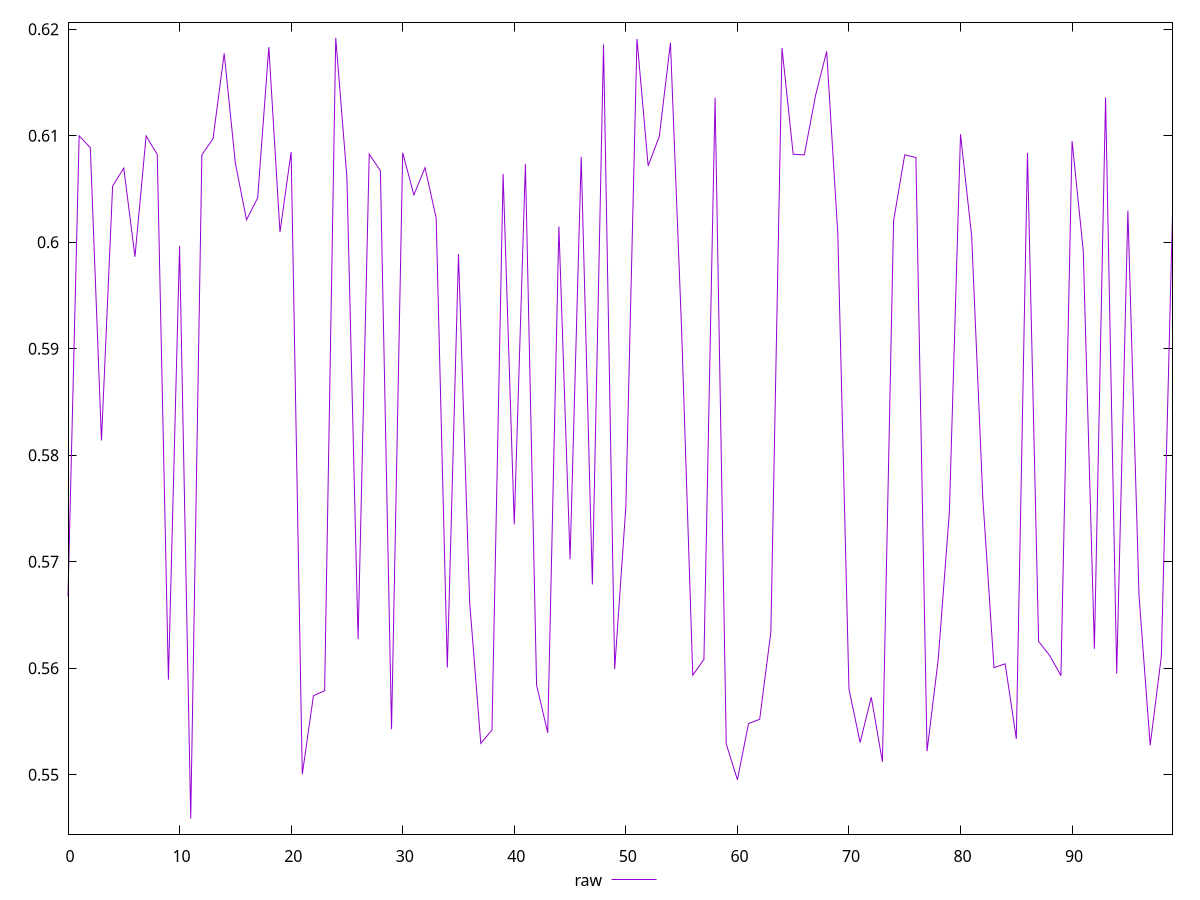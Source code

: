 reset

$raw <<EOF
0 0.5667406939330587
1 0.6099957874054265
2 0.6088870022356391
3 0.581390069710793
4 0.605277588817803
5 0.6069650655226688
6 0.5986407970443358
7 0.6099831946033807
8 0.6082433301216965
9 0.5589240015442692
10 0.5996576179074522
11 0.54588177941941
12 0.6082092889060362
13 0.6097363665769511
14 0.6177329522031338
15 0.6074341402031941
16 0.6021078707221293
17 0.6041690020176175
18 0.6183306644760137
19 0.6009549433750067
20 0.6084754495887323
21 0.5500386907187873
22 0.5574228127515419
23 0.5578826662227737
24 0.619192981183787
25 0.6060635011916381
26 0.5627148319545391
27 0.6082836588542677
28 0.6067222017494096
29 0.5542708621199358
30 0.6084126837412899
31 0.6044482095044615
32 0.607000419757746
33 0.6022736093552374
34 0.5600531830261585
35 0.5988856230006604
36 0.5662235649314811
37 0.5529341939121266
38 0.5541910500936563
39 0.6064260268885638
40 0.573500398787794
41 0.6073387104439515
42 0.5584196761422163
43 0.5539331925993024
44 0.6014851898605955
45 0.5702274153576028
46 0.608021857658361
47 0.5678614361298222
48 0.6185736790933692
49 0.5599134671967289
50 0.5751278592659189
51 0.6190960434302505
52 0.6071837660466357
53 0.6099388976858899
54 0.6187351774023764
55 0.5917396065777009
56 0.5593435571517599
57 0.5608260129824829
58 0.613572101318602
59 0.552882752472595
60 0.5495275288765831
61 0.5548026165572439
62 0.5552025266511925
63 0.563398836621636
64 0.6182400629104012
65 0.6082650761781718
66 0.6082057863462358
67 0.6137605352099288
68 0.6179248031077916
69 0.6007856113744084
70 0.5580493203577365
71 0.5530167186726591
72 0.5572738161094131
73 0.5512113883989214
74 0.602012240692193
75 0.6082163971392787
76 0.607959801600167
77 0.5522096119532222
78 0.5608155074022683
79 0.5746682162777017
80 0.6101421065104563
81 0.6005550562416889
82 0.5759245776666918
83 0.5600467041313408
84 0.5604142411248647
85 0.5533669040472488
86 0.6083879581772359
87 0.5625123220284103
88 0.5611771281529537
89 0.559296984050574
90 0.60950292315535
91 0.5992208335928312
92 0.561822452640818
93 0.613599034399908
94 0.5594914169388865
95 0.6029725002453032
96 0.5668110650900785
97 0.5527678256808545
98 0.56112369913081
99 0.6026279608777654
EOF

set key outside below
set xrange [0:99]
set yrange [0.5444155553841225:0.6206592052190745]
set trange [0.5444155553841225:0.6206592052190745]
set terminal svg size 640, 500 enhanced background rgb 'white'
set output "reports/report_00033_2021-03-01T14-23-16.841Z/meta/pScore/samples/astro-inner/raw/values.svg"

plot $raw title "raw" with line

reset
